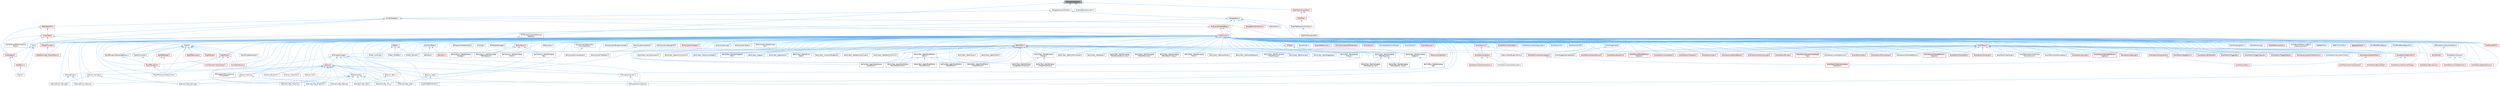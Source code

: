 digraph "MTAccessDetector.h"
{
 // INTERACTIVE_SVG=YES
 // LATEX_PDF_SIZE
  bgcolor="transparent";
  edge [fontname=Helvetica,fontsize=10,labelfontname=Helvetica,labelfontsize=10];
  node [fontname=Helvetica,fontsize=10,shape=box,height=0.2,width=0.4];
  Node1 [id="Node000001",label="MTAccessDetector.h",height=0.2,width=0.4,color="gray40", fillcolor="grey60", style="filled", fontcolor="black",tooltip=" "];
  Node1 -> Node2 [id="edge1_Node000001_Node000002",dir="back",color="steelblue1",style="solid",tooltip=" "];
  Node2 [id="Node000002",label="DelegateAccessHandler.h",height=0.2,width=0.4,color="grey40", fillcolor="white", style="filled",URL="$d7/d27/DelegateAccessHandler_8h.html",tooltip=" "];
  Node2 -> Node3 [id="edge2_Node000002_Node000003",dir="back",color="steelblue1",style="solid",tooltip=" "];
  Node3 [id="Node000003",label="DelegateBase.h",height=0.2,width=0.4,color="grey40", fillcolor="white", style="filled",URL="$da/d67/DelegateBase_8h.html",tooltip=" "];
  Node3 -> Node4 [id="edge3_Node000003_Node000004",dir="back",color="steelblue1",style="solid",tooltip=" "];
  Node4 [id="Node000004",label="Core.h",height=0.2,width=0.4,color="grey40", fillcolor="white", style="filled",URL="$d6/dd7/Core_8h.html",tooltip=" "];
  Node4 -> Node5 [id="edge4_Node000004_Node000005",dir="back",color="steelblue1",style="solid",tooltip=" "];
  Node5 [id="Node000005",label="CoreUObject.h",height=0.2,width=0.4,color="red", fillcolor="#FFF0F0", style="filled",URL="$d0/ded/CoreUObject_8h.html",tooltip=" "];
  Node5 -> Node6 [id="edge5_Node000005_Node000006",dir="back",color="steelblue1",style="solid",tooltip=" "];
  Node6 [id="Node000006",label="Engine.h",height=0.2,width=0.4,color="grey40", fillcolor="white", style="filled",URL="$d1/d34/Public_2Engine_8h.html",tooltip=" "];
  Node5 -> Node8 [id="edge6_Node000005_Node000008",dir="back",color="steelblue1",style="solid",tooltip=" "];
  Node8 [id="Node000008",label="SlateBasics.h",height=0.2,width=0.4,color="red", fillcolor="#FFF0F0", style="filled",URL="$da/d2f/SlateBasics_8h.html",tooltip=" "];
  Node8 -> Node6 [id="edge7_Node000008_Node000006",dir="back",color="steelblue1",style="solid",tooltip=" "];
  Node4 -> Node6 [id="edge8_Node000004_Node000006",dir="back",color="steelblue1",style="solid",tooltip=" "];
  Node4 -> Node8 [id="edge9_Node000004_Node000008",dir="back",color="steelblue1",style="solid",tooltip=" "];
  Node3 -> Node13 [id="edge10_Node000003_Node000013",dir="back",color="steelblue1",style="solid",tooltip=" "];
  Node13 [id="Node000013",label="CoreMinimal.h",height=0.2,width=0.4,color="red", fillcolor="#FFF0F0", style="filled",URL="$d7/d67/CoreMinimal_8h.html",tooltip=" "];
  Node13 -> Node14 [id="edge11_Node000013_Node000014",dir="back",color="steelblue1",style="solid",tooltip=" "];
  Node14 [id="Node000014",label="AIAsyncTaskBlueprintProxy.h",height=0.2,width=0.4,color="grey40", fillcolor="white", style="filled",URL="$db/d07/AIAsyncTaskBlueprintProxy_8h.html",tooltip=" "];
  Node13 -> Node15 [id="edge12_Node000013_Node000015",dir="back",color="steelblue1",style="solid",tooltip=" "];
  Node15 [id="Node000015",label="AIBlueprintHelperLibrary.h",height=0.2,width=0.4,color="grey40", fillcolor="white", style="filled",URL="$dc/d00/AIBlueprintHelperLibrary_8h.html",tooltip=" "];
  Node13 -> Node16 [id="edge13_Node000013_Node000016",dir="back",color="steelblue1",style="solid",tooltip=" "];
  Node16 [id="Node000016",label="AIConfig.h",height=0.2,width=0.4,color="grey40", fillcolor="white", style="filled",URL="$da/da3/AIConfig_8h.html",tooltip=" "];
  Node13 -> Node17 [id="edge14_Node000013_Node000017",dir="back",color="steelblue1",style="solid",tooltip=" "];
  Node17 [id="Node000017",label="AIController.h",height=0.2,width=0.4,color="red", fillcolor="#FFF0F0", style="filled",URL="$d7/dd8/AIController_8h.html",tooltip=" "];
  Node13 -> Node20 [id="edge15_Node000013_Node000020",dir="back",color="steelblue1",style="solid",tooltip=" "];
  Node20 [id="Node000020",label="AIDataProvider.h",height=0.2,width=0.4,color="red", fillcolor="#FFF0F0", style="filled",URL="$dd/d5b/AIDataProvider_8h.html",tooltip=" "];
  Node20 -> Node21 [id="edge16_Node000020_Node000021",dir="back",color="steelblue1",style="solid",tooltip=" "];
  Node21 [id="Node000021",label="AIDataProvider_QueryParams.h",height=0.2,width=0.4,color="red", fillcolor="#FFF0F0", style="filled",URL="$d3/dd9/AIDataProvider__QueryParams_8h.html",tooltip=" "];
  Node13 -> Node21 [id="edge17_Node000013_Node000021",dir="back",color="steelblue1",style="solid",tooltip=" "];
  Node13 -> Node31 [id="edge18_Node000013_Node000031",dir="back",color="steelblue1",style="solid",tooltip=" "];
  Node31 [id="Node000031",label="AIHotSpotManager.h",height=0.2,width=0.4,color="grey40", fillcolor="white", style="filled",URL="$da/d1d/AIHotSpotManager_8h.html",tooltip=" "];
  Node13 -> Node32 [id="edge19_Node000013_Node000032",dir="back",color="steelblue1",style="solid",tooltip=" "];
  Node32 [id="Node000032",label="AIModule.h",height=0.2,width=0.4,color="grey40", fillcolor="white", style="filled",URL="$d9/df1/AIModule_8h.html",tooltip=" "];
  Node13 -> Node33 [id="edge20_Node000013_Node000033",dir="back",color="steelblue1",style="solid",tooltip=" "];
  Node33 [id="Node000033",label="AIPerceptionComponent.h",height=0.2,width=0.4,color="grey40", fillcolor="white", style="filled",URL="$d6/d0a/AIPerceptionComponent_8h.html",tooltip=" "];
  Node13 -> Node34 [id="edge21_Node000013_Node000034",dir="back",color="steelblue1",style="solid",tooltip=" "];
  Node34 [id="Node000034",label="AIPerceptionListenerInterface.h",height=0.2,width=0.4,color="grey40", fillcolor="white", style="filled",URL="$d4/dd7/AIPerceptionListenerInterface_8h.html",tooltip=" "];
  Node34 -> Node17 [id="edge22_Node000034_Node000017",dir="back",color="steelblue1",style="solid",tooltip=" "];
  Node13 -> Node35 [id="edge23_Node000013_Node000035",dir="back",color="steelblue1",style="solid",tooltip=" "];
  Node35 [id="Node000035",label="AIPerceptionStimuliSource\lComponent.h",height=0.2,width=0.4,color="grey40", fillcolor="white", style="filled",URL="$df/da3/AIPerceptionStimuliSourceComponent_8h.html",tooltip=" "];
  Node13 -> Node36 [id="edge24_Node000013_Node000036",dir="back",color="steelblue1",style="solid",tooltip=" "];
  Node36 [id="Node000036",label="AIPerceptionSystem.h",height=0.2,width=0.4,color="grey40", fillcolor="white", style="filled",URL="$d0/d08/AIPerceptionSystem_8h.html",tooltip=" "];
  Node36 -> Node33 [id="edge25_Node000036_Node000033",dir="back",color="steelblue1",style="solid",tooltip=" "];
  Node13 -> Node37 [id="edge26_Node000013_Node000037",dir="back",color="steelblue1",style="solid",tooltip=" "];
  Node37 [id="Node000037",label="AIPerceptionTypes.h",height=0.2,width=0.4,color="grey40", fillcolor="white", style="filled",URL="$de/d00/AIPerceptionTypes_8h.html",tooltip=" "];
  Node37 -> Node33 [id="edge27_Node000037_Node000033",dir="back",color="steelblue1",style="solid",tooltip=" "];
  Node37 -> Node36 [id="edge28_Node000037_Node000036",dir="back",color="steelblue1",style="solid",tooltip=" "];
  Node37 -> Node38 [id="edge29_Node000037_Node000038",dir="back",color="steelblue1",style="solid",tooltip=" "];
  Node38 [id="Node000038",label="AISense.h",height=0.2,width=0.4,color="red", fillcolor="#FFF0F0", style="filled",URL="$d3/dbd/AISense_8h.html",tooltip=" "];
  Node38 -> Node33 [id="edge30_Node000038_Node000033",dir="back",color="steelblue1",style="solid",tooltip=" "];
  Node38 -> Node35 [id="edge31_Node000038_Node000035",dir="back",color="steelblue1",style="solid",tooltip=" "];
  Node38 -> Node36 [id="edge32_Node000038_Node000036",dir="back",color="steelblue1",style="solid",tooltip=" "];
  Node38 -> Node39 [id="edge33_Node000038_Node000039",dir="back",color="steelblue1",style="solid",tooltip=" "];
  Node39 [id="Node000039",label="AISenseConfig.h",height=0.2,width=0.4,color="grey40", fillcolor="white", style="filled",URL="$d4/d73/AISenseConfig_8h.html",tooltip=" "];
  Node39 -> Node40 [id="edge34_Node000039_Node000040",dir="back",color="steelblue1",style="solid",tooltip=" "];
  Node40 [id="Node000040",label="AISenseConfig_Blueprint.h",height=0.2,width=0.4,color="grey40", fillcolor="white", style="filled",URL="$d7/ddf/AISenseConfig__Blueprint_8h.html",tooltip=" "];
  Node39 -> Node41 [id="edge35_Node000039_Node000041",dir="back",color="steelblue1",style="solid",tooltip=" "];
  Node41 [id="Node000041",label="AISenseConfig_Damage.h",height=0.2,width=0.4,color="grey40", fillcolor="white", style="filled",URL="$d4/d13/AISenseConfig__Damage_8h.html",tooltip=" "];
  Node39 -> Node42 [id="edge36_Node000039_Node000042",dir="back",color="steelblue1",style="solid",tooltip=" "];
  Node42 [id="Node000042",label="AISenseConfig_Hearing.h",height=0.2,width=0.4,color="grey40", fillcolor="white", style="filled",URL="$df/d81/AISenseConfig__Hearing_8h.html",tooltip=" "];
  Node39 -> Node43 [id="edge37_Node000039_Node000043",dir="back",color="steelblue1",style="solid",tooltip=" "];
  Node43 [id="Node000043",label="AISenseConfig_Prediction.h",height=0.2,width=0.4,color="grey40", fillcolor="white", style="filled",URL="$d2/d6e/AISenseConfig__Prediction_8h.html",tooltip=" "];
  Node39 -> Node44 [id="edge38_Node000039_Node000044",dir="back",color="steelblue1",style="solid",tooltip=" "];
  Node44 [id="Node000044",label="AISenseConfig_Sight.h",height=0.2,width=0.4,color="grey40", fillcolor="white", style="filled",URL="$d7/d17/AISenseConfig__Sight_8h.html",tooltip=" "];
  Node39 -> Node45 [id="edge39_Node000039_Node000045",dir="back",color="steelblue1",style="solid",tooltip=" "];
  Node45 [id="Node000045",label="AISenseConfig_Team.h",height=0.2,width=0.4,color="grey40", fillcolor="white", style="filled",URL="$dc/daf/AISenseConfig__Team_8h.html",tooltip=" "];
  Node39 -> Node46 [id="edge40_Node000039_Node000046",dir="back",color="steelblue1",style="solid",tooltip=" "];
  Node46 [id="Node000046",label="AISenseConfig_Touch.h",height=0.2,width=0.4,color="grey40", fillcolor="white", style="filled",URL="$df/d3a/AISenseConfig__Touch_8h.html",tooltip=" "];
  Node38 -> Node40 [id="edge41_Node000038_Node000040",dir="back",color="steelblue1",style="solid",tooltip=" "];
  Node38 -> Node41 [id="edge42_Node000038_Node000041",dir="back",color="steelblue1",style="solid",tooltip=" "];
  Node38 -> Node42 [id="edge43_Node000038_Node000042",dir="back",color="steelblue1",style="solid",tooltip=" "];
  Node38 -> Node43 [id="edge44_Node000038_Node000043",dir="back",color="steelblue1",style="solid",tooltip=" "];
  Node38 -> Node44 [id="edge45_Node000038_Node000044",dir="back",color="steelblue1",style="solid",tooltip=" "];
  Node38 -> Node45 [id="edge46_Node000038_Node000045",dir="back",color="steelblue1",style="solid",tooltip=" "];
  Node38 -> Node46 [id="edge47_Node000038_Node000046",dir="back",color="steelblue1",style="solid",tooltip=" "];
  Node38 -> Node47 [id="edge48_Node000038_Node000047",dir="back",color="steelblue1",style="solid",tooltip=" "];
  Node47 [id="Node000047",label="AISense_Blueprint.h",height=0.2,width=0.4,color="grey40", fillcolor="white", style="filled",URL="$d6/d30/AISense__Blueprint_8h.html",tooltip=" "];
  Node38 -> Node48 [id="edge49_Node000038_Node000048",dir="back",color="steelblue1",style="solid",tooltip=" "];
  Node48 [id="Node000048",label="AISense_Damage.h",height=0.2,width=0.4,color="grey40", fillcolor="white", style="filled",URL="$dd/d37/AISense__Damage_8h.html",tooltip=" "];
  Node48 -> Node41 [id="edge50_Node000048_Node000041",dir="back",color="steelblue1",style="solid",tooltip=" "];
  Node48 -> Node49 [id="edge51_Node000048_Node000049",dir="back",color="steelblue1",style="solid",tooltip=" "];
  Node49 [id="Node000049",label="AISenseEvent_Damage.h",height=0.2,width=0.4,color="grey40", fillcolor="white", style="filled",URL="$db/d23/AISenseEvent__Damage_8h.html",tooltip=" "];
  Node38 -> Node50 [id="edge52_Node000038_Node000050",dir="back",color="steelblue1",style="solid",tooltip=" "];
  Node50 [id="Node000050",label="AISense_Hearing.h",height=0.2,width=0.4,color="grey40", fillcolor="white", style="filled",URL="$dc/d03/AISense__Hearing_8h.html",tooltip=" "];
  Node50 -> Node42 [id="edge53_Node000050_Node000042",dir="back",color="steelblue1",style="solid",tooltip=" "];
  Node50 -> Node51 [id="edge54_Node000050_Node000051",dir="back",color="steelblue1",style="solid",tooltip=" "];
  Node51 [id="Node000051",label="AISenseEvent_Hearing.h",height=0.2,width=0.4,color="grey40", fillcolor="white", style="filled",URL="$df/d3a/AISenseEvent__Hearing_8h.html",tooltip=" "];
  Node38 -> Node52 [id="edge55_Node000038_Node000052",dir="back",color="steelblue1",style="solid",tooltip=" "];
  Node52 [id="Node000052",label="AISense_Prediction.h",height=0.2,width=0.4,color="grey40", fillcolor="white", style="filled",URL="$d4/de0/AISense__Prediction_8h.html",tooltip=" "];
  Node38 -> Node53 [id="edge56_Node000038_Node000053",dir="back",color="steelblue1",style="solid",tooltip=" "];
  Node53 [id="Node000053",label="AISense_Sight.h",height=0.2,width=0.4,color="grey40", fillcolor="white", style="filled",URL="$d7/d6f/AISense__Sight_8h.html",tooltip=" "];
  Node53 -> Node44 [id="edge57_Node000053_Node000044",dir="back",color="steelblue1",style="solid",tooltip=" "];
  Node53 -> Node54 [id="edge58_Node000053_Node000054",dir="back",color="steelblue1",style="solid",tooltip=" "];
  Node54 [id="Node000054",label="AISightTargetInterface.h",height=0.2,width=0.4,color="grey40", fillcolor="white", style="filled",URL="$d0/dd7/AISightTargetInterface_8h.html",tooltip=" "];
  Node38 -> Node55 [id="edge59_Node000038_Node000055",dir="back",color="steelblue1",style="solid",tooltip=" "];
  Node55 [id="Node000055",label="AISense_Team.h",height=0.2,width=0.4,color="grey40", fillcolor="white", style="filled",URL="$d7/d7a/AISense__Team_8h.html",tooltip=" "];
  Node55 -> Node45 [id="edge60_Node000055_Node000045",dir="back",color="steelblue1",style="solid",tooltip=" "];
  Node38 -> Node56 [id="edge61_Node000038_Node000056",dir="back",color="steelblue1",style="solid",tooltip=" "];
  Node56 [id="Node000056",label="AISense_Touch.h",height=0.2,width=0.4,color="grey40", fillcolor="white", style="filled",URL="$d6/db4/AISense__Touch_8h.html",tooltip=" "];
  Node37 -> Node39 [id="edge62_Node000037_Node000039",dir="back",color="steelblue1",style="solid",tooltip=" "];
  Node37 -> Node42 [id="edge63_Node000037_Node000042",dir="back",color="steelblue1",style="solid",tooltip=" "];
  Node37 -> Node44 [id="edge64_Node000037_Node000044",dir="back",color="steelblue1",style="solid",tooltip=" "];
  Node37 -> Node57 [id="edge65_Node000037_Node000057",dir="back",color="steelblue1",style="solid",tooltip=" "];
  Node57 [id="Node000057",label="AISenseEvent.h",height=0.2,width=0.4,color="grey40", fillcolor="white", style="filled",URL="$de/d44/AISenseEvent_8h.html",tooltip=" "];
  Node57 -> Node49 [id="edge66_Node000057_Node000049",dir="back",color="steelblue1",style="solid",tooltip=" "];
  Node57 -> Node51 [id="edge67_Node000057_Node000051",dir="back",color="steelblue1",style="solid",tooltip=" "];
  Node13 -> Node58 [id="edge68_Node000013_Node000058",dir="back",color="steelblue1",style="solid",tooltip=" "];
  Node58 [id="Node000058",label="AIResourceInterface.h",height=0.2,width=0.4,color="red", fillcolor="#FFF0F0", style="filled",URL="$dd/d0d/AIResourceInterface_8h.html",tooltip=" "];
  Node13 -> Node115 [id="edge69_Node000013_Node000115",dir="back",color="steelblue1",style="solid",tooltip=" "];
  Node115 [id="Node000115",label="AIResources.h",height=0.2,width=0.4,color="grey40", fillcolor="white", style="filled",URL="$d9/db0/AIResources_8h.html",tooltip=" "];
  Node13 -> Node38 [id="edge70_Node000013_Node000038",dir="back",color="steelblue1",style="solid",tooltip=" "];
  Node13 -> Node39 [id="edge71_Node000013_Node000039",dir="back",color="steelblue1",style="solid",tooltip=" "];
  Node13 -> Node40 [id="edge72_Node000013_Node000040",dir="back",color="steelblue1",style="solid",tooltip=" "];
  Node13 -> Node41 [id="edge73_Node000013_Node000041",dir="back",color="steelblue1",style="solid",tooltip=" "];
  Node13 -> Node42 [id="edge74_Node000013_Node000042",dir="back",color="steelblue1",style="solid",tooltip=" "];
  Node13 -> Node43 [id="edge75_Node000013_Node000043",dir="back",color="steelblue1",style="solid",tooltip=" "];
  Node13 -> Node44 [id="edge76_Node000013_Node000044",dir="back",color="steelblue1",style="solid",tooltip=" "];
  Node13 -> Node45 [id="edge77_Node000013_Node000045",dir="back",color="steelblue1",style="solid",tooltip=" "];
  Node13 -> Node46 [id="edge78_Node000013_Node000046",dir="back",color="steelblue1",style="solid",tooltip=" "];
  Node13 -> Node57 [id="edge79_Node000013_Node000057",dir="back",color="steelblue1",style="solid",tooltip=" "];
  Node13 -> Node49 [id="edge80_Node000013_Node000049",dir="back",color="steelblue1",style="solid",tooltip=" "];
  Node13 -> Node51 [id="edge81_Node000013_Node000051",dir="back",color="steelblue1",style="solid",tooltip=" "];
  Node13 -> Node47 [id="edge82_Node000013_Node000047",dir="back",color="steelblue1",style="solid",tooltip=" "];
  Node13 -> Node48 [id="edge83_Node000013_Node000048",dir="back",color="steelblue1",style="solid",tooltip=" "];
  Node13 -> Node50 [id="edge84_Node000013_Node000050",dir="back",color="steelblue1",style="solid",tooltip=" "];
  Node13 -> Node52 [id="edge85_Node000013_Node000052",dir="back",color="steelblue1",style="solid",tooltip=" "];
  Node13 -> Node53 [id="edge86_Node000013_Node000053",dir="back",color="steelblue1",style="solid",tooltip=" "];
  Node13 -> Node55 [id="edge87_Node000013_Node000055",dir="back",color="steelblue1",style="solid",tooltip=" "];
  Node13 -> Node56 [id="edge88_Node000013_Node000056",dir="back",color="steelblue1",style="solid",tooltip=" "];
  Node13 -> Node54 [id="edge89_Node000013_Node000054",dir="back",color="steelblue1",style="solid",tooltip=" "];
  Node13 -> Node116 [id="edge90_Node000013_Node000116",dir="back",color="steelblue1",style="solid",tooltip=" "];
  Node116 [id="Node000116",label="AISystem.h",height=0.2,width=0.4,color="red", fillcolor="#FFF0F0", style="filled",URL="$d0/d71/AISystem_8h.html",tooltip=" "];
  Node13 -> Node121 [id="edge91_Node000013_Node000121",dir="back",color="steelblue1",style="solid",tooltip=" "];
  Node121 [id="Node000121",label="AISystemBase.h",height=0.2,width=0.4,color="grey40", fillcolor="white", style="filled",URL="$d5/d44/AISystemBase_8h.html",tooltip=" "];
  Node121 -> Node32 [id="edge92_Node000121_Node000032",dir="back",color="steelblue1",style="solid",tooltip=" "];
  Node121 -> Node116 [id="edge93_Node000121_Node000116",dir="back",color="steelblue1",style="solid",tooltip=" "];
  Node13 -> Node122 [id="edge94_Node000013_Node000122",dir="back",color="steelblue1",style="solid",tooltip=" "];
  Node122 [id="Node000122",label="AITask.h",height=0.2,width=0.4,color="red", fillcolor="#FFF0F0", style="filled",URL="$d6/de2/AITask_8h.html",tooltip=" "];
  Node122 -> Node123 [id="edge95_Node000122_Node000123",dir="back",color="steelblue1",style="solid",tooltip=" "];
  Node123 [id="Node000123",label="AITask_LockLogic.h",height=0.2,width=0.4,color="grey40", fillcolor="white", style="filled",URL="$d8/d28/AITask__LockLogic_8h.html",tooltip=" "];
  Node122 -> Node112 [id="edge96_Node000122_Node000112",dir="back",color="steelblue1",style="solid",tooltip=" "];
  Node112 [id="Node000112",label="AITask_MoveTo.h",height=0.2,width=0.4,color="grey40", fillcolor="white", style="filled",URL="$d4/dc4/AITask__MoveTo_8h.html",tooltip=" "];
  Node122 -> Node124 [id="edge97_Node000122_Node000124",dir="back",color="steelblue1",style="solid",tooltip=" "];
  Node124 [id="Node000124",label="AITask_RunEQS.h",height=0.2,width=0.4,color="grey40", fillcolor="white", style="filled",URL="$d9/d9f/AITask__RunEQS_8h.html",tooltip=" "];
  Node13 -> Node123 [id="edge98_Node000013_Node000123",dir="back",color="steelblue1",style="solid",tooltip=" "];
  Node13 -> Node112 [id="edge99_Node000013_Node000112",dir="back",color="steelblue1",style="solid",tooltip=" "];
  Node13 -> Node124 [id="edge100_Node000013_Node000124",dir="back",color="steelblue1",style="solid",tooltip=" "];
  Node13 -> Node125 [id="edge101_Node000013_Node000125",dir="back",color="steelblue1",style="solid",tooltip=" "];
  Node125 [id="Node000125",label="AITypes.h",height=0.2,width=0.4,color="red", fillcolor="#FFF0F0", style="filled",URL="$dd/d64/AITypes_8h.html",tooltip=" "];
  Node125 -> Node14 [id="edge102_Node000125_Node000014",dir="back",color="steelblue1",style="solid",tooltip=" "];
  Node125 -> Node17 [id="edge103_Node000125_Node000017",dir="back",color="steelblue1",style="solid",tooltip=" "];
  Node125 -> Node37 [id="edge104_Node000125_Node000037",dir="back",color="steelblue1",style="solid",tooltip=" "];
  Node125 -> Node58 [id="edge105_Node000125_Node000058",dir="back",color="steelblue1",style="solid",tooltip=" "];
  Node125 -> Node112 [id="edge106_Node000125_Node000112",dir="back",color="steelblue1",style="solid",tooltip=" "];
  Node13 -> Node130 [id="edge107_Node000013_Node000130",dir="back",color="steelblue1",style="solid",tooltip=" "];
  Node130 [id="Node000130",label="AbilityAsync.h",height=0.2,width=0.4,color="red", fillcolor="#FFF0F0", style="filled",URL="$d8/dce/AbilityAsync_8h.html",tooltip=" "];
  Node130 -> Node131 [id="edge108_Node000130_Node000131",dir="back",color="steelblue1",style="solid",tooltip=" "];
  Node131 [id="Node000131",label="AbilityAsync_WaitAttribute\lChanged.h",height=0.2,width=0.4,color="grey40", fillcolor="white", style="filled",URL="$d8/d81/AbilityAsync__WaitAttributeChanged_8h.html",tooltip=" "];
  Node130 -> Node132 [id="edge109_Node000130_Node000132",dir="back",color="steelblue1",style="solid",tooltip=" "];
  Node132 [id="Node000132",label="AbilityAsync_WaitGameplay\lEffectApplied.h",height=0.2,width=0.4,color="grey40", fillcolor="white", style="filled",URL="$dd/d1a/AbilityAsync__WaitGameplayEffectApplied_8h.html",tooltip=" "];
  Node130 -> Node133 [id="edge110_Node000130_Node000133",dir="back",color="steelblue1",style="solid",tooltip=" "];
  Node133 [id="Node000133",label="AbilityAsync_WaitGameplay\lEvent.h",height=0.2,width=0.4,color="grey40", fillcolor="white", style="filled",URL="$d4/d2d/AbilityAsync__WaitGameplayEvent_8h.html",tooltip=" "];
  Node130 -> Node134 [id="edge111_Node000130_Node000134",dir="back",color="steelblue1",style="solid",tooltip=" "];
  Node134 [id="Node000134",label="AbilityAsync_WaitGameplay\lTag.h",height=0.2,width=0.4,color="grey40", fillcolor="white", style="filled",URL="$d8/dc5/AbilityAsync__WaitGameplayTag_8h.html",tooltip=" "];
  Node13 -> Node131 [id="edge112_Node000013_Node000131",dir="back",color="steelblue1",style="solid",tooltip=" "];
  Node13 -> Node132 [id="edge113_Node000013_Node000132",dir="back",color="steelblue1",style="solid",tooltip=" "];
  Node13 -> Node133 [id="edge114_Node000013_Node000133",dir="back",color="steelblue1",style="solid",tooltip=" "];
  Node13 -> Node134 [id="edge115_Node000013_Node000134",dir="back",color="steelblue1",style="solid",tooltip=" "];
  Node13 -> Node137 [id="edge116_Node000013_Node000137",dir="back",color="steelblue1",style="solid",tooltip=" "];
  Node137 [id="Node000137",label="AbilitySystemBlueprintLibrary.h",height=0.2,width=0.4,color="grey40", fillcolor="white", style="filled",URL="$d5/dd6/AbilitySystemBlueprintLibrary_8h.html",tooltip=" "];
  Node13 -> Node138 [id="edge117_Node000013_Node000138",dir="back",color="steelblue1",style="solid",tooltip=" "];
  Node138 [id="Node000138",label="AbilitySystemComponent.h",height=0.2,width=0.4,color="grey40", fillcolor="white", style="filled",URL="$d0/da3/AbilitySystemComponent_8h.html",tooltip=" "];
  Node13 -> Node139 [id="edge118_Node000013_Node000139",dir="back",color="steelblue1",style="solid",tooltip=" "];
  Node139 [id="Node000139",label="AbilitySystemDebugHUD.h",height=0.2,width=0.4,color="grey40", fillcolor="white", style="filled",URL="$dc/d84/AbilitySystemDebugHUD_8h.html",tooltip=" "];
  Node13 -> Node140 [id="edge119_Node000013_Node000140",dir="back",color="steelblue1",style="solid",tooltip=" "];
  Node140 [id="Node000140",label="AbilitySystemGlobals.h",height=0.2,width=0.4,color="red", fillcolor="#FFF0F0", style="filled",URL="$dc/d82/AbilitySystemGlobals_8h.html",tooltip=" "];
  Node13 -> Node142 [id="edge120_Node000013_Node000142",dir="back",color="steelblue1",style="solid",tooltip=" "];
  Node142 [id="Node000142",label="AbilitySystemInterface.h",height=0.2,width=0.4,color="grey40", fillcolor="white", style="filled",URL="$d8/d76/AbilitySystemInterface_8h.html",tooltip=" "];
  Node142 -> Node143 [id="edge121_Node000142_Node000143",dir="back",color="steelblue1",style="solid",tooltip=" "];
  Node143 [id="Node000143",label="AbilitySystemTestPawn.h",height=0.2,width=0.4,color="grey40", fillcolor="white", style="filled",URL="$d9/d5f/AbilitySystemTestPawn_8h.html",tooltip=" "];
  Node13 -> Node144 [id="edge122_Node000013_Node000144",dir="back",color="steelblue1",style="solid",tooltip=" "];
  Node144 [id="Node000144",label="AbilitySystemLog.h",height=0.2,width=0.4,color="grey40", fillcolor="white", style="filled",URL="$d9/d0f/AbilitySystemLog_8h.html",tooltip=" "];
  Node13 -> Node145 [id="edge123_Node000013_Node000145",dir="back",color="steelblue1",style="solid",tooltip=" "];
  Node145 [id="Node000145",label="AbilitySystemReplication\lProxyInterface.h",height=0.2,width=0.4,color="grey40", fillcolor="white", style="filled",URL="$d9/d17/AbilitySystemReplicationProxyInterface_8h.html",tooltip=" "];
  Node145 -> Node138 [id="edge124_Node000145_Node000138",dir="back",color="steelblue1",style="solid",tooltip=" "];
  Node13 -> Node146 [id="edge125_Node000013_Node000146",dir="back",color="steelblue1",style="solid",tooltip=" "];
  Node146 [id="Node000146",label="AbilitySystemStats.h",height=0.2,width=0.4,color="grey40", fillcolor="white", style="filled",URL="$d2/d42/AbilitySystemStats_8h.html",tooltip=" "];
  Node13 -> Node147 [id="edge126_Node000013_Node000147",dir="back",color="steelblue1",style="solid",tooltip=" "];
  Node147 [id="Node000147",label="AbilitySystemTestAttribute\lSet.h",height=0.2,width=0.4,color="grey40", fillcolor="white", style="filled",URL="$df/d1f/AbilitySystemTestAttributeSet_8h.html",tooltip=" "];
  Node13 -> Node143 [id="edge127_Node000013_Node000143",dir="back",color="steelblue1",style="solid",tooltip=" "];
  Node13 -> Node148 [id="edge128_Node000013_Node000148",dir="back",color="steelblue1",style="solid",tooltip=" "];
  Node148 [id="Node000148",label="AbilityTask.h",height=0.2,width=0.4,color="red", fillcolor="#FFF0F0", style="filled",URL="$d2/d8e/AbilityTask_8h.html",tooltip=" "];
  Node148 -> Node149 [id="edge129_Node000148_Node000149",dir="back",color="steelblue1",style="solid",tooltip=" "];
  Node149 [id="Node000149",label="AbilityTask_ApplyRootMotion\lConstantForce.h",height=0.2,width=0.4,color="grey40", fillcolor="white", style="filled",URL="$d0/de8/AbilityTask__ApplyRootMotionConstantForce_8h.html",tooltip=" "];
  Node148 -> Node150 [id="edge130_Node000148_Node000150",dir="back",color="steelblue1",style="solid",tooltip=" "];
  Node150 [id="Node000150",label="AbilityTask_ApplyRootMotion\lJumpForce.h",height=0.2,width=0.4,color="grey40", fillcolor="white", style="filled",URL="$d7/db6/AbilityTask__ApplyRootMotionJumpForce_8h.html",tooltip=" "];
  Node148 -> Node151 [id="edge131_Node000148_Node000151",dir="back",color="steelblue1",style="solid",tooltip=" "];
  Node151 [id="Node000151",label="AbilityTask_ApplyRootMotion\lMoveToActorForce.h",height=0.2,width=0.4,color="grey40", fillcolor="white", style="filled",URL="$d5/de3/AbilityTask__ApplyRootMotionMoveToActorForce_8h.html",tooltip=" "];
  Node148 -> Node152 [id="edge132_Node000148_Node000152",dir="back",color="steelblue1",style="solid",tooltip=" "];
  Node152 [id="Node000152",label="AbilityTask_ApplyRootMotion\lMoveToForce.h",height=0.2,width=0.4,color="grey40", fillcolor="white", style="filled",URL="$d3/dc3/AbilityTask__ApplyRootMotionMoveToForce_8h.html",tooltip=" "];
  Node148 -> Node153 [id="edge133_Node000148_Node000153",dir="back",color="steelblue1",style="solid",tooltip=" "];
  Node153 [id="Node000153",label="AbilityTask_ApplyRootMotion\lRadialForce.h",height=0.2,width=0.4,color="grey40", fillcolor="white", style="filled",URL="$da/d06/AbilityTask__ApplyRootMotionRadialForce_8h.html",tooltip=" "];
  Node148 -> Node154 [id="edge134_Node000148_Node000154",dir="back",color="steelblue1",style="solid",tooltip=" "];
  Node154 [id="Node000154",label="AbilityTask_ApplyRootMotion\l_Base.h",height=0.2,width=0.4,color="grey40", fillcolor="white", style="filled",URL="$d8/d7d/AbilityTask__ApplyRootMotion__Base_8h.html",tooltip=" "];
  Node154 -> Node149 [id="edge135_Node000154_Node000149",dir="back",color="steelblue1",style="solid",tooltip=" "];
  Node154 -> Node150 [id="edge136_Node000154_Node000150",dir="back",color="steelblue1",style="solid",tooltip=" "];
  Node154 -> Node151 [id="edge137_Node000154_Node000151",dir="back",color="steelblue1",style="solid",tooltip=" "];
  Node154 -> Node152 [id="edge138_Node000154_Node000152",dir="back",color="steelblue1",style="solid",tooltip=" "];
  Node154 -> Node153 [id="edge139_Node000154_Node000153",dir="back",color="steelblue1",style="solid",tooltip=" "];
  Node148 -> Node155 [id="edge140_Node000148_Node000155",dir="back",color="steelblue1",style="solid",tooltip=" "];
  Node155 [id="Node000155",label="AbilityTask_MoveToLocation.h",height=0.2,width=0.4,color="grey40", fillcolor="white", style="filled",URL="$da/d8d/AbilityTask__MoveToLocation_8h.html",tooltip=" "];
  Node148 -> Node156 [id="edge141_Node000148_Node000156",dir="back",color="steelblue1",style="solid",tooltip=" "];
  Node156 [id="Node000156",label="AbilityTask_NetworkSyncPoint.h",height=0.2,width=0.4,color="grey40", fillcolor="white", style="filled",URL="$dc/d62/AbilityTask__NetworkSyncPoint_8h.html",tooltip=" "];
  Node148 -> Node157 [id="edge142_Node000148_Node000157",dir="back",color="steelblue1",style="solid",tooltip=" "];
  Node157 [id="Node000157",label="AbilityTask_PlayAnimAndWait.h",height=0.2,width=0.4,color="grey40", fillcolor="white", style="filled",URL="$d4/d50/AbilityTask__PlayAnimAndWait_8h.html",tooltip=" "];
  Node148 -> Node158 [id="edge143_Node000148_Node000158",dir="back",color="steelblue1",style="solid",tooltip=" "];
  Node158 [id="Node000158",label="AbilityTask_PlayMontageAnd\lWait.h",height=0.2,width=0.4,color="grey40", fillcolor="white", style="filled",URL="$de/d05/AbilityTask__PlayMontageAndWait_8h.html",tooltip=" "];
  Node148 -> Node159 [id="edge144_Node000148_Node000159",dir="back",color="steelblue1",style="solid",tooltip=" "];
  Node159 [id="Node000159",label="AbilityTask_Repeat.h",height=0.2,width=0.4,color="grey40", fillcolor="white", style="filled",URL="$da/d7d/AbilityTask__Repeat_8h.html",tooltip=" "];
  Node148 -> Node160 [id="edge145_Node000148_Node000160",dir="back",color="steelblue1",style="solid",tooltip=" "];
  Node160 [id="Node000160",label="AbilityTask_SpawnActor.h",height=0.2,width=0.4,color="grey40", fillcolor="white", style="filled",URL="$dc/d97/AbilityTask__SpawnActor_8h.html",tooltip=" "];
  Node148 -> Node161 [id="edge146_Node000148_Node000161",dir="back",color="steelblue1",style="solid",tooltip=" "];
  Node161 [id="Node000161",label="AbilityTask_StartAbility\lState.h",height=0.2,width=0.4,color="grey40", fillcolor="white", style="filled",URL="$db/d91/AbilityTask__StartAbilityState_8h.html",tooltip=" "];
  Node148 -> Node162 [id="edge147_Node000148_Node000162",dir="back",color="steelblue1",style="solid",tooltip=" "];
  Node162 [id="Node000162",label="AbilityTask_VisualizeTargeting.h",height=0.2,width=0.4,color="grey40", fillcolor="white", style="filled",URL="$df/dbd/AbilityTask__VisualizeTargeting_8h.html",tooltip=" "];
  Node148 -> Node163 [id="edge148_Node000148_Node000163",dir="back",color="steelblue1",style="solid",tooltip=" "];
  Node163 [id="Node000163",label="AbilityTask_WaitAbilityActivate.h",height=0.2,width=0.4,color="grey40", fillcolor="white", style="filled",URL="$db/da3/AbilityTask__WaitAbilityActivate_8h.html",tooltip=" "];
  Node148 -> Node164 [id="edge149_Node000148_Node000164",dir="back",color="steelblue1",style="solid",tooltip=" "];
  Node164 [id="Node000164",label="AbilityTask_WaitAbilityCommit.h",height=0.2,width=0.4,color="grey40", fillcolor="white", style="filled",URL="$de/de8/AbilityTask__WaitAbilityCommit_8h.html",tooltip=" "];
  Node148 -> Node165 [id="edge150_Node000148_Node000165",dir="back",color="steelblue1",style="solid",tooltip=" "];
  Node165 [id="Node000165",label="AbilityTask_WaitAttribute\lChange.h",height=0.2,width=0.4,color="grey40", fillcolor="white", style="filled",URL="$dd/d60/AbilityTask__WaitAttributeChange_8h.html",tooltip=" "];
  Node165 -> Node166 [id="edge151_Node000165_Node000166",dir="back",color="steelblue1",style="solid",tooltip=" "];
  Node166 [id="Node000166",label="AbilityTask_WaitAttribute\lChangeRatioThreshold.h",height=0.2,width=0.4,color="grey40", fillcolor="white", style="filled",URL="$de/d5e/AbilityTask__WaitAttributeChangeRatioThreshold_8h.html",tooltip=" "];
  Node165 -> Node167 [id="edge152_Node000165_Node000167",dir="back",color="steelblue1",style="solid",tooltip=" "];
  Node167 [id="Node000167",label="AbilityTask_WaitAttribute\lChangeThreshold.h",height=0.2,width=0.4,color="grey40", fillcolor="white", style="filled",URL="$db/d3e/AbilityTask__WaitAttributeChangeThreshold_8h.html",tooltip=" "];
  Node148 -> Node166 [id="edge153_Node000148_Node000166",dir="back",color="steelblue1",style="solid",tooltip=" "];
  Node148 -> Node167 [id="edge154_Node000148_Node000167",dir="back",color="steelblue1",style="solid",tooltip=" "];
  Node148 -> Node168 [id="edge155_Node000148_Node000168",dir="back",color="steelblue1",style="solid",tooltip=" "];
  Node168 [id="Node000168",label="AbilityTask_WaitCancel.h",height=0.2,width=0.4,color="grey40", fillcolor="white", style="filled",URL="$dc/d16/AbilityTask__WaitCancel_8h.html",tooltip=" "];
  Node148 -> Node169 [id="edge156_Node000148_Node000169",dir="back",color="steelblue1",style="solid",tooltip=" "];
  Node169 [id="Node000169",label="AbilityTask_WaitConfirm.h",height=0.2,width=0.4,color="grey40", fillcolor="white", style="filled",URL="$d3/d4f/AbilityTask__WaitConfirm_8h.html",tooltip=" "];
  Node148 -> Node170 [id="edge157_Node000148_Node000170",dir="back",color="steelblue1",style="solid",tooltip=" "];
  Node170 [id="Node000170",label="AbilityTask_WaitConfirmCancel.h",height=0.2,width=0.4,color="grey40", fillcolor="white", style="filled",URL="$de/d88/AbilityTask__WaitConfirmCancel_8h.html",tooltip=" "];
  Node148 -> Node171 [id="edge158_Node000148_Node000171",dir="back",color="steelblue1",style="solid",tooltip=" "];
  Node171 [id="Node000171",label="AbilityTask_WaitDelay.h",height=0.2,width=0.4,color="grey40", fillcolor="white", style="filled",URL="$dc/d63/AbilityTask__WaitDelay_8h.html",tooltip=" "];
  Node148 -> Node172 [id="edge159_Node000148_Node000172",dir="back",color="steelblue1",style="solid",tooltip=" "];
  Node172 [id="Node000172",label="AbilityTask_WaitGameplay\lEffectApplied.h",height=0.2,width=0.4,color="grey40", fillcolor="white", style="filled",URL="$d8/dfe/AbilityTask__WaitGameplayEffectApplied_8h.html",tooltip=" "];
  Node172 -> Node173 [id="edge160_Node000172_Node000173",dir="back",color="steelblue1",style="solid",tooltip=" "];
  Node173 [id="Node000173",label="AbilityTask_WaitGameplay\lEffectApplied_Self.h",height=0.2,width=0.4,color="grey40", fillcolor="white", style="filled",URL="$d0/d01/AbilityTask__WaitGameplayEffectApplied__Self_8h.html",tooltip=" "];
  Node172 -> Node174 [id="edge161_Node000172_Node000174",dir="back",color="steelblue1",style="solid",tooltip=" "];
  Node174 [id="Node000174",label="AbilityTask_WaitGameplay\lEffectApplied_Target.h",height=0.2,width=0.4,color="grey40", fillcolor="white", style="filled",URL="$db/dc4/AbilityTask__WaitGameplayEffectApplied__Target_8h.html",tooltip=" "];
  Node148 -> Node175 [id="edge162_Node000148_Node000175",dir="back",color="steelblue1",style="solid",tooltip=" "];
  Node175 [id="Node000175",label="AbilityTask_WaitGameplay\lEffectBlockedImmunity.h",height=0.2,width=0.4,color="grey40", fillcolor="white", style="filled",URL="$d4/d24/AbilityTask__WaitGameplayEffectBlockedImmunity_8h.html",tooltip=" "];
  Node148 -> Node176 [id="edge163_Node000148_Node000176",dir="back",color="steelblue1",style="solid",tooltip=" "];
  Node176 [id="Node000176",label="AbilityTask_WaitGameplay\lEffectRemoved.h",height=0.2,width=0.4,color="grey40", fillcolor="white", style="filled",URL="$d1/da9/AbilityTask__WaitGameplayEffectRemoved_8h.html",tooltip=" "];
  Node148 -> Node177 [id="edge164_Node000148_Node000177",dir="back",color="steelblue1",style="solid",tooltip=" "];
  Node177 [id="Node000177",label="AbilityTask_WaitGameplay\lEffectStackChange.h",height=0.2,width=0.4,color="grey40", fillcolor="white", style="filled",URL="$de/db3/AbilityTask__WaitGameplayEffectStackChange_8h.html",tooltip=" "];
  Node148 -> Node178 [id="edge165_Node000148_Node000178",dir="back",color="steelblue1",style="solid",tooltip=" "];
  Node178 [id="Node000178",label="AbilityTask_WaitGameplay\lEvent.h",height=0.2,width=0.4,color="grey40", fillcolor="white", style="filled",URL="$dc/db8/AbilityTask__WaitGameplayEvent_8h.html",tooltip=" "];
  Node148 -> Node179 [id="edge166_Node000148_Node000179",dir="back",color="steelblue1",style="solid",tooltip=" "];
  Node179 [id="Node000179",label="AbilityTask_WaitGameplay\lTagBase.h",height=0.2,width=0.4,color="grey40", fillcolor="white", style="filled",URL="$d8/dd0/AbilityTask__WaitGameplayTagBase_8h.html",tooltip=" "];
  Node179 -> Node180 [id="edge167_Node000179_Node000180",dir="back",color="steelblue1",style="solid",tooltip=" "];
  Node180 [id="Node000180",label="AbilityTask_WaitGameplay\lTag.h",height=0.2,width=0.4,color="grey40", fillcolor="white", style="filled",URL="$d3/d4f/AbilityTask__WaitGameplayTag_8h.html",tooltip=" "];
  Node148 -> Node183 [id="edge168_Node000148_Node000183",dir="back",color="steelblue1",style="solid",tooltip=" "];
  Node183 [id="Node000183",label="AbilityTask_WaitInputPress.h",height=0.2,width=0.4,color="grey40", fillcolor="white", style="filled",URL="$d6/d00/AbilityTask__WaitInputPress_8h.html",tooltip=" "];
  Node148 -> Node184 [id="edge169_Node000148_Node000184",dir="back",color="steelblue1",style="solid",tooltip=" "];
  Node184 [id="Node000184",label="AbilityTask_WaitInputRelease.h",height=0.2,width=0.4,color="grey40", fillcolor="white", style="filled",URL="$d1/d89/AbilityTask__WaitInputRelease_8h.html",tooltip=" "];
  Node148 -> Node185 [id="edge170_Node000148_Node000185",dir="back",color="steelblue1",style="solid",tooltip=" "];
  Node185 [id="Node000185",label="AbilityTask_WaitMovement\lModeChange.h",height=0.2,width=0.4,color="grey40", fillcolor="white", style="filled",URL="$d9/df7/AbilityTask__WaitMovementModeChange_8h.html",tooltip=" "];
  Node148 -> Node186 [id="edge171_Node000148_Node000186",dir="back",color="steelblue1",style="solid",tooltip=" "];
  Node186 [id="Node000186",label="AbilityTask_WaitOverlap.h",height=0.2,width=0.4,color="grey40", fillcolor="white", style="filled",URL="$d9/dab/AbilityTask__WaitOverlap_8h.html",tooltip=" "];
  Node148 -> Node187 [id="edge172_Node000148_Node000187",dir="back",color="steelblue1",style="solid",tooltip=" "];
  Node187 [id="Node000187",label="AbilityTask_WaitTargetData.h",height=0.2,width=0.4,color="grey40", fillcolor="white", style="filled",URL="$d2/d40/AbilityTask__WaitTargetData_8h.html",tooltip=" "];
  Node148 -> Node188 [id="edge173_Node000148_Node000188",dir="back",color="steelblue1",style="solid",tooltip=" "];
  Node188 [id="Node000188",label="AbilityTask_WaitVelocity\lChange.h",height=0.2,width=0.4,color="grey40", fillcolor="white", style="filled",URL="$da/d38/AbilityTask__WaitVelocityChange_8h.html",tooltip=" "];
  Node13 -> Node149 [id="edge174_Node000013_Node000149",dir="back",color="steelblue1",style="solid",tooltip=" "];
  Node13 -> Node150 [id="edge175_Node000013_Node000150",dir="back",color="steelblue1",style="solid",tooltip=" "];
  Node13 -> Node151 [id="edge176_Node000013_Node000151",dir="back",color="steelblue1",style="solid",tooltip=" "];
  Node13 -> Node152 [id="edge177_Node000013_Node000152",dir="back",color="steelblue1",style="solid",tooltip=" "];
  Node13 -> Node153 [id="edge178_Node000013_Node000153",dir="back",color="steelblue1",style="solid",tooltip=" "];
  Node13 -> Node154 [id="edge179_Node000013_Node000154",dir="back",color="steelblue1",style="solid",tooltip=" "];
  Node13 -> Node155 [id="edge180_Node000013_Node000155",dir="back",color="steelblue1",style="solid",tooltip=" "];
  Node13 -> Node156 [id="edge181_Node000013_Node000156",dir="back",color="steelblue1",style="solid",tooltip=" "];
  Node13 -> Node157 [id="edge182_Node000013_Node000157",dir="back",color="steelblue1",style="solid",tooltip=" "];
  Node13 -> Node158 [id="edge183_Node000013_Node000158",dir="back",color="steelblue1",style="solid",tooltip=" "];
  Node13 -> Node159 [id="edge184_Node000013_Node000159",dir="back",color="steelblue1",style="solid",tooltip=" "];
  Node13 -> Node160 [id="edge185_Node000013_Node000160",dir="back",color="steelblue1",style="solid",tooltip=" "];
  Node13 -> Node161 [id="edge186_Node000013_Node000161",dir="back",color="steelblue1",style="solid",tooltip=" "];
  Node13 -> Node162 [id="edge187_Node000013_Node000162",dir="back",color="steelblue1",style="solid",tooltip=" "];
  Node13 -> Node163 [id="edge188_Node000013_Node000163",dir="back",color="steelblue1",style="solid",tooltip=" "];
  Node13 -> Node164 [id="edge189_Node000013_Node000164",dir="back",color="steelblue1",style="solid",tooltip=" "];
  Node13 -> Node165 [id="edge190_Node000013_Node000165",dir="back",color="steelblue1",style="solid",tooltip=" "];
  Node13 -> Node166 [id="edge191_Node000013_Node000166",dir="back",color="steelblue1",style="solid",tooltip=" "];
  Node13 -> Node167 [id="edge192_Node000013_Node000167",dir="back",color="steelblue1",style="solid",tooltip=" "];
  Node13 -> Node168 [id="edge193_Node000013_Node000168",dir="back",color="steelblue1",style="solid",tooltip=" "];
  Node13 -> Node169 [id="edge194_Node000013_Node000169",dir="back",color="steelblue1",style="solid",tooltip=" "];
  Node13 -> Node170 [id="edge195_Node000013_Node000170",dir="back",color="steelblue1",style="solid",tooltip=" "];
  Node13 -> Node171 [id="edge196_Node000013_Node000171",dir="back",color="steelblue1",style="solid",tooltip=" "];
  Node13 -> Node172 [id="edge197_Node000013_Node000172",dir="back",color="steelblue1",style="solid",tooltip=" "];
  Node13 -> Node173 [id="edge198_Node000013_Node000173",dir="back",color="steelblue1",style="solid",tooltip=" "];
  Node13 -> Node174 [id="edge199_Node000013_Node000174",dir="back",color="steelblue1",style="solid",tooltip=" "];
  Node13 -> Node175 [id="edge200_Node000013_Node000175",dir="back",color="steelblue1",style="solid",tooltip=" "];
  Node13 -> Node176 [id="edge201_Node000013_Node000176",dir="back",color="steelblue1",style="solid",tooltip=" "];
  Node13 -> Node177 [id="edge202_Node000013_Node000177",dir="back",color="steelblue1",style="solid",tooltip=" "];
  Node13 -> Node178 [id="edge203_Node000013_Node000178",dir="back",color="steelblue1",style="solid",tooltip=" "];
  Node13 -> Node180 [id="edge204_Node000013_Node000180",dir="back",color="steelblue1",style="solid",tooltip=" "];
  Node13 -> Node179 [id="edge205_Node000013_Node000179",dir="back",color="steelblue1",style="solid",tooltip=" "];
  Node13 -> Node183 [id="edge206_Node000013_Node000183",dir="back",color="steelblue1",style="solid",tooltip=" "];
  Node13 -> Node184 [id="edge207_Node000013_Node000184",dir="back",color="steelblue1",style="solid",tooltip=" "];
  Node13 -> Node185 [id="edge208_Node000013_Node000185",dir="back",color="steelblue1",style="solid",tooltip=" "];
  Node13 -> Node186 [id="edge209_Node000013_Node000186",dir="back",color="steelblue1",style="solid",tooltip=" "];
  Node13 -> Node187 [id="edge210_Node000013_Node000187",dir="back",color="steelblue1",style="solid",tooltip=" "];
  Node13 -> Node188 [id="edge211_Node000013_Node000188",dir="back",color="steelblue1",style="solid",tooltip=" "];
  Node13 -> Node189 [id="edge212_Node000013_Node000189",dir="back",color="steelblue1",style="solid",tooltip=" "];
  Node189 [id="Node000189",label="AboutScreen.h",height=0.2,width=0.4,color="grey40", fillcolor="white", style="filled",URL="$d0/d33/AboutScreen_8h.html",tooltip=" "];
  Node13 -> Node190 [id="edge213_Node000013_Node000190",dir="back",color="steelblue1",style="solid",tooltip=" "];
  Node190 [id="Node000190",label="AcquiredResources.h",height=0.2,width=0.4,color="red", fillcolor="#FFF0F0", style="filled",URL="$d2/dbe/AcquiredResources_8h.html",tooltip=" "];
  Node13 -> Node192 [id="edge214_Node000013_Node000192",dir="back",color="steelblue1",style="solid",tooltip=" "];
  Node192 [id="Node000192",label="ActiveGameplayEffectIterator.h",height=0.2,width=0.4,color="red", fillcolor="#FFF0F0", style="filled",URL="$d5/d9f/ActiveGameplayEffectIterator_8h.html",tooltip=" "];
  Node13 -> Node214 [id="edge215_Node000013_Node000214",dir="back",color="steelblue1",style="solid",tooltip=" "];
  Node214 [id="Node000214",label="ActiveSound.h",height=0.2,width=0.4,color="red", fillcolor="#FFF0F0", style="filled",URL="$dc/d95/ActiveSound_8h.html",tooltip=" "];
  Node13 -> Node220 [id="edge216_Node000013_Node000220",dir="back",color="steelblue1",style="solid",tooltip=" "];
  Node220 [id="Node000220",label="ActiveStateMachineScope.h",height=0.2,width=0.4,color="grey40", fillcolor="white", style="filled",URL="$db/d6d/ActiveStateMachineScope_8h.html",tooltip=" "];
  Node13 -> Node221 [id="edge217_Node000013_Node000221",dir="back",color="steelblue1",style="solid",tooltip=" "];
  Node221 [id="Node000221",label="ActorChannel.h",height=0.2,width=0.4,color="grey40", fillcolor="white", style="filled",URL="$d5/de0/ActorChannel_8h.html",tooltip=" "];
  Node13 -> Node222 [id="edge218_Node000013_Node000222",dir="back",color="steelblue1",style="solid",tooltip=" "];
  Node222 [id="Node000222",label="ActorDataLayer.h",height=0.2,width=0.4,color="red", fillcolor="#FFF0F0", style="filled",URL="$d1/d31/ActorDataLayer_8h.html",tooltip=" "];
  Node13 -> Node240 [id="edge219_Node000013_Node000240",dir="back",color="steelblue1",style="solid",tooltip=" "];
  Node240 [id="Node000240",label="ActorDescContainer.h",height=0.2,width=0.4,color="red", fillcolor="#FFF0F0", style="filled",URL="$de/df0/ActorDescContainer_8h.html",tooltip=" "];
  Node240 -> Node241 [id="edge220_Node000240_Node000241",dir="back",color="steelblue1",style="solid",tooltip=" "];
  Node241 [id="Node000241",label="ActorDescContainerCollection.h",height=0.2,width=0.4,color="red", fillcolor="#FFF0F0", style="filled",URL="$dc/df2/ActorDescContainerCollection_8h.html",tooltip=" "];
  Node240 -> Node252 [id="edge221_Node000240_Node000252",dir="back",color="steelblue1",style="solid",tooltip=" "];
  Node252 [id="Node000252",label="ActorDescContainerSubsystem.h",height=0.2,width=0.4,color="grey40", fillcolor="white", style="filled",URL="$d1/d29/ActorDescContainerSubsystem_8h.html",tooltip=" "];
  Node13 -> Node241 [id="edge222_Node000013_Node000241",dir="back",color="steelblue1",style="solid",tooltip=" "];
  Node13 -> Node254 [id="edge223_Node000013_Node000254",dir="back",color="steelblue1",style="solid",tooltip=" "];
  Node254 [id="Node000254",label="ActorDescContainerInstance.h",height=0.2,width=0.4,color="red", fillcolor="#FFF0F0", style="filled",URL="$d0/dd1/ActorDescContainerInstance_8h.html",tooltip=" "];
  Node254 -> Node255 [id="edge224_Node000254_Node000255",dir="back",color="steelblue1",style="solid",tooltip=" "];
  Node255 [id="Node000255",label="ActorDescContainerInstance\lCollection.h",height=0.2,width=0.4,color="red", fillcolor="#FFF0F0", style="filled",URL="$df/d80/ActorDescContainerInstanceCollection_8h.html",tooltip=" "];
  Node13 -> Node255 [id="edge225_Node000013_Node000255",dir="back",color="steelblue1",style="solid",tooltip=" "];
  Node13 -> Node252 [id="edge226_Node000013_Node000252",dir="back",color="steelblue1",style="solid",tooltip=" "];
  Node13 -> Node259 [id="edge227_Node000013_Node000259",dir="back",color="steelblue1",style="solid",tooltip=" "];
  Node259 [id="Node000259",label="ActorDescList.h",height=0.2,width=0.4,color="red", fillcolor="#FFF0F0", style="filled",URL="$d7/da2/ActorDescList_8h.html",tooltip=" "];
  Node259 -> Node240 [id="edge228_Node000259_Node000240",dir="back",color="steelblue1",style="solid",tooltip=" "];
  Node259 -> Node254 [id="edge229_Node000259_Node000254",dir="back",color="steelblue1",style="solid",tooltip=" "];
  Node13 -> Node261 [id="edge230_Node000013_Node000261",dir="back",color="steelblue1",style="solid",tooltip=" "];
  Node261 [id="Node000261",label="ActorDragDropGraphEdOp.h",height=0.2,width=0.4,color="grey40", fillcolor="white", style="filled",URL="$d0/d9b/ActorDragDropGraphEdOp_8h.html",tooltip=" "];
  Node13 -> Node262 [id="edge231_Node000013_Node000262",dir="back",color="steelblue1",style="solid",tooltip=" "];
  Node262 [id="Node000262",label="ActorDragDropOp.h",height=0.2,width=0.4,color="grey40", fillcolor="white", style="filled",URL="$dd/d1a/ActorDragDropOp_8h.html",tooltip=" "];
  Node262 -> Node261 [id="edge232_Node000262_Node000261",dir="back",color="steelblue1",style="solid",tooltip=" "];
  Node13 -> Node263 [id="edge233_Node000013_Node000263",dir="back",color="steelblue1",style="solid",tooltip=" "];
  Node263 [id="Node000263",label="ActorEditorContextState.h",height=0.2,width=0.4,color="red", fillcolor="#FFF0F0", style="filled",URL="$d4/d47/ActorEditorContextState_8h.html",tooltip=" "];
  Node13 -> Node265 [id="edge234_Node000013_Node000265",dir="back",color="steelblue1",style="solid",tooltip=" "];
  Node265 [id="Node000265",label="ActorEditorContextSubsystem.h",height=0.2,width=0.4,color="grey40", fillcolor="white", style="filled",URL="$da/d7e/ActorEditorContextSubsystem_8h.html",tooltip=" "];
  Node13 -> Node266 [id="edge235_Node000013_Node000266",dir="back",color="steelblue1",style="solid",tooltip=" "];
  Node266 [id="Node000266",label="ActorEditorUtils.h",height=0.2,width=0.4,color="grey40", fillcolor="white", style="filled",URL="$de/dd6/ActorEditorUtils_8h.html",tooltip=" "];
  Node13 -> Node267 [id="edge236_Node000013_Node000267",dir="back",color="steelblue1",style="solid",tooltip=" "];
  Node267 [id="Node000267",label="ActorElementEditorCopyAnd\lPaste.h",height=0.2,width=0.4,color="grey40", fillcolor="white", style="filled",URL="$d8/dc2/ActorElementEditorCopyAndPaste_8h.html",tooltip=" "];
  Node13 -> Node268 [id="edge237_Node000013_Node000268",dir="back",color="steelblue1",style="solid",tooltip=" "];
  Node268 [id="Node000268",label="ActorExporterT3D.h",height=0.2,width=0.4,color="grey40", fillcolor="white", style="filled",URL="$d8/dbf/ActorExporterT3D_8h.html",tooltip=" "];
  Node13 -> Node269 [id="edge238_Node000013_Node000269",dir="back",color="steelblue1",style="solid",tooltip=" "];
  Node269 [id="Node000269",label="ActorFactory.h",height=0.2,width=0.4,color="red", fillcolor="#FFF0F0", style="filled",URL="$d7/dae/ActorFactory_8h.html",tooltip=" "];
  Node269 -> Node270 [id="edge239_Node000269_Node000270",dir="back",color="steelblue1",style="solid",tooltip=" "];
  Node270 [id="Node000270",label="ActorFactoryAmbientSound.h",height=0.2,width=0.4,color="red", fillcolor="#FFF0F0", style="filled",URL="$dc/d73/ActorFactoryAmbientSound_8h.html",tooltip=" "];
  Node269 -> Node271 [id="edge240_Node000269_Node000271",dir="back",color="steelblue1",style="solid",tooltip=" "];
  Node271 [id="Node000271",label="ActorFactoryBlueprint.h",height=0.2,width=0.4,color="red", fillcolor="#FFF0F0", style="filled",URL="$d8/df5/ActorFactoryBlueprint_8h.html",tooltip=" "];
  Node269 -> Node272 [id="edge241_Node000269_Node000272",dir="back",color="steelblue1",style="solid",tooltip=" "];
  Node272 [id="Node000272",label="ActorFactoryBoxReflection\lCapture.h",height=0.2,width=0.4,color="red", fillcolor="#FFF0F0", style="filled",URL="$dd/d97/ActorFactoryBoxReflectionCapture_8h.html",tooltip=" "];
  Node269 -> Node274 [id="edge242_Node000269_Node000274",dir="back",color="steelblue1",style="solid",tooltip=" "];
  Node274 [id="Node000274",label="ActorFactoryCameraActor.h",height=0.2,width=0.4,color="red", fillcolor="#FFF0F0", style="filled",URL="$df/db7/ActorFactoryCameraActor_8h.html",tooltip=" "];
  Node269 -> Node275 [id="edge243_Node000269_Node000275",dir="back",color="steelblue1",style="solid",tooltip=" "];
  Node275 [id="Node000275",label="ActorFactoryCharacter.h",height=0.2,width=0.4,color="red", fillcolor="#FFF0F0", style="filled",URL="$d9/db9/ActorFactoryCharacter_8h.html",tooltip=" "];
  Node269 -> Node276 [id="edge244_Node000269_Node000276",dir="back",color="steelblue1",style="solid",tooltip=" "];
  Node276 [id="Node000276",label="ActorFactoryClass.h",height=0.2,width=0.4,color="red", fillcolor="#FFF0F0", style="filled",URL="$d8/df5/ActorFactoryClass_8h.html",tooltip=" "];
  Node269 -> Node277 [id="edge245_Node000269_Node000277",dir="back",color="steelblue1",style="solid",tooltip=" "];
  Node277 [id="Node000277",label="ActorFactoryDeferredDecal.h",height=0.2,width=0.4,color="red", fillcolor="#FFF0F0", style="filled",URL="$d3/db3/ActorFactoryDeferredDecal_8h.html",tooltip=" "];
  Node269 -> Node278 [id="edge246_Node000269_Node000278",dir="back",color="steelblue1",style="solid",tooltip=" "];
  Node278 [id="Node000278",label="ActorFactoryDirectionalLight.h",height=0.2,width=0.4,color="red", fillcolor="#FFF0F0", style="filled",URL="$d3/d54/ActorFactoryDirectionalLight_8h.html",tooltip=" "];
  Node269 -> Node279 [id="edge247_Node000269_Node000279",dir="back",color="steelblue1",style="solid",tooltip=" "];
  Node279 [id="Node000279",label="ActorFactoryEmitter.h",height=0.2,width=0.4,color="red", fillcolor="#FFF0F0", style="filled",URL="$df/d95/ActorFactoryEmitter_8h.html",tooltip=" "];
  Node269 -> Node280 [id="edge248_Node000269_Node000280",dir="back",color="steelblue1",style="solid",tooltip=" "];
  Node280 [id="Node000280",label="ActorFactoryEmptyActor.h",height=0.2,width=0.4,color="red", fillcolor="#FFF0F0", style="filled",URL="$df/d92/ActorFactoryEmptyActor_8h.html",tooltip=" "];
  Node280 -> Node281 [id="edge249_Node000280_Node000281",dir="back",color="steelblue1",style="solid",tooltip=" "];
  Node281 [id="Node000281",label="ActorFactoryPawn.h",height=0.2,width=0.4,color="red", fillcolor="#FFF0F0", style="filled",URL="$d5/d05/ActorFactoryPawn_8h.html",tooltip=" "];
  Node269 -> Node282 [id="edge250_Node000269_Node000282",dir="back",color="steelblue1",style="solid",tooltip=" "];
  Node282 [id="Node000282",label="ActorFactoryExponentialHeight\lFog.h",height=0.2,width=0.4,color="red", fillcolor="#FFF0F0", style="filled",URL="$de/d15/ActorFactoryExponentialHeightFog_8h.html",tooltip=" "];
  Node269 -> Node283 [id="edge251_Node000269_Node000283",dir="back",color="steelblue1",style="solid",tooltip=" "];
  Node283 [id="Node000283",label="ActorFactoryLocalFogVolume.h",height=0.2,width=0.4,color="grey40", fillcolor="white", style="filled",URL="$dc/db2/ActorFactoryLocalFogVolume_8h.html",tooltip=" "];
  Node269 -> Node284 [id="edge252_Node000269_Node000284",dir="back",color="steelblue1",style="solid",tooltip=" "];
  Node284 [id="Node000284",label="ActorFactoryNote.h",height=0.2,width=0.4,color="red", fillcolor="#FFF0F0", style="filled",URL="$da/d8c/ActorFactoryNote_8h.html",tooltip=" "];
  Node269 -> Node285 [id="edge253_Node000269_Node000285",dir="back",color="steelblue1",style="solid",tooltip=" "];
  Node285 [id="Node000285",label="ActorFactoryPhysicsAsset.h",height=0.2,width=0.4,color="red", fillcolor="#FFF0F0", style="filled",URL="$d0/d58/ActorFactoryPhysicsAsset_8h.html",tooltip=" "];
  Node269 -> Node286 [id="edge254_Node000269_Node000286",dir="back",color="steelblue1",style="solid",tooltip=" "];
  Node286 [id="Node000286",label="ActorFactoryPlanarReflection.h",height=0.2,width=0.4,color="grey40", fillcolor="white", style="filled",URL="$d0/d1d/ActorFactoryPlanarReflection_8h.html",tooltip=" "];
  Node269 -> Node287 [id="edge255_Node000269_Node000287",dir="back",color="steelblue1",style="solid",tooltip=" "];
  Node287 [id="Node000287",label="ActorFactoryPlaneReflection\lCapture.h",height=0.2,width=0.4,color="red", fillcolor="#FFF0F0", style="filled",URL="$d8/dfd/ActorFactoryPlaneReflectionCapture_8h.html",tooltip=" "];
  Node269 -> Node288 [id="edge256_Node000269_Node000288",dir="back",color="steelblue1",style="solid",tooltip=" "];
  Node288 [id="Node000288",label="ActorFactoryPlayerStart.h",height=0.2,width=0.4,color="red", fillcolor="#FFF0F0", style="filled",URL="$d8/d7e/ActorFactoryPlayerStart_8h.html",tooltip=" "];
  Node269 -> Node289 [id="edge257_Node000269_Node000289",dir="back",color="steelblue1",style="solid",tooltip=" "];
  Node289 [id="Node000289",label="ActorFactoryPointLight.h",height=0.2,width=0.4,color="red", fillcolor="#FFF0F0", style="filled",URL="$d5/d37/ActorFactoryPointLight_8h.html",tooltip=" "];
  Node269 -> Node290 [id="edge258_Node000269_Node000290",dir="back",color="steelblue1",style="solid",tooltip=" "];
  Node290 [id="Node000290",label="ActorFactoryRectLight.h",height=0.2,width=0.4,color="grey40", fillcolor="white", style="filled",URL="$d1/d97/ActorFactoryRectLight_8h.html",tooltip=" "];
  Node269 -> Node291 [id="edge259_Node000269_Node000291",dir="back",color="steelblue1",style="solid",tooltip=" "];
  Node291 [id="Node000291",label="ActorFactoryRuntimeVirtual\lTextureVolume.h",height=0.2,width=0.4,color="grey40", fillcolor="white", style="filled",URL="$d6/dd7/ActorFactoryRuntimeVirtualTextureVolume_8h.html",tooltip=" "];
  Node269 -> Node292 [id="edge260_Node000269_Node000292",dir="back",color="steelblue1",style="solid",tooltip=" "];
  Node292 [id="Node000292",label="ActorFactorySkeletalMesh.h",height=0.2,width=0.4,color="red", fillcolor="#FFF0F0", style="filled",URL="$d7/dbb/ActorFactorySkeletalMesh_8h.html",tooltip=" "];
  Node292 -> Node293 [id="edge261_Node000292_Node000293",dir="back",color="steelblue1",style="solid",tooltip=" "];
  Node293 [id="Node000293",label="ActorFactoryAnimationAsset.h",height=0.2,width=0.4,color="red", fillcolor="#FFF0F0", style="filled",URL="$db/d5e/ActorFactoryAnimationAsset_8h.html",tooltip=" "];
  Node269 -> Node294 [id="edge262_Node000269_Node000294",dir="back",color="steelblue1",style="solid",tooltip=" "];
  Node294 [id="Node000294",label="ActorFactorySkyAtmosphere.h",height=0.2,width=0.4,color="grey40", fillcolor="white", style="filled",URL="$d2/d7c/ActorFactorySkyAtmosphere_8h.html",tooltip=" "];
  Node269 -> Node295 [id="edge263_Node000269_Node000295",dir="back",color="steelblue1",style="solid",tooltip=" "];
  Node295 [id="Node000295",label="ActorFactorySkyLight.h",height=0.2,width=0.4,color="red", fillcolor="#FFF0F0", style="filled",URL="$d2/d21/ActorFactorySkyLight_8h.html",tooltip=" "];
  Node269 -> Node296 [id="edge264_Node000269_Node000296",dir="back",color="steelblue1",style="solid",tooltip=" "];
  Node296 [id="Node000296",label="ActorFactorySphereReflection\lCapture.h",height=0.2,width=0.4,color="red", fillcolor="#FFF0F0", style="filled",URL="$de/db8/ActorFactorySphereReflectionCapture_8h.html",tooltip=" "];
  Node269 -> Node297 [id="edge265_Node000269_Node000297",dir="back",color="steelblue1",style="solid",tooltip=" "];
  Node297 [id="Node000297",label="ActorFactorySpotLight.h",height=0.2,width=0.4,color="red", fillcolor="#FFF0F0", style="filled",URL="$d6/d7f/ActorFactorySpotLight_8h.html",tooltip=" "];
  Node269 -> Node298 [id="edge266_Node000269_Node000298",dir="back",color="steelblue1",style="solid",tooltip=" "];
  Node298 [id="Node000298",label="ActorFactoryStaticMesh.h",height=0.2,width=0.4,color="red", fillcolor="#FFF0F0", style="filled",URL="$d2/dd1/ActorFactoryStaticMesh_8h.html",tooltip=" "];
  Node298 -> Node299 [id="edge267_Node000298_Node000299",dir="back",color="steelblue1",style="solid",tooltip=" "];
  Node299 [id="Node000299",label="ActorFactoryBasicShape.h",height=0.2,width=0.4,color="red", fillcolor="#FFF0F0", style="filled",URL="$d4/d0b/ActorFactoryBasicShape_8h.html",tooltip=" "];
  Node298 -> Node300 [id="edge268_Node000298_Node000300",dir="back",color="steelblue1",style="solid",tooltip=" "];
  Node300 [id="Node000300",label="ActorFactoryInteractiveFoliage.h",height=0.2,width=0.4,color="red", fillcolor="#FFF0F0", style="filled",URL="$db/df4/ActorFactoryInteractiveFoliage_8h.html",tooltip=" "];
  Node269 -> Node301 [id="edge269_Node000269_Node000301",dir="back",color="steelblue1",style="solid",tooltip=" "];
  Node301 [id="Node000301",label="ActorFactoryTargetPoint.h",height=0.2,width=0.4,color="red", fillcolor="#FFF0F0", style="filled",URL="$db/d69/ActorFactoryTargetPoint_8h.html",tooltip=" "];
  Node269 -> Node302 [id="edge270_Node000269_Node000302",dir="back",color="steelblue1",style="solid",tooltip=" "];
  Node302 [id="Node000302",label="ActorFactoryTextRender.h",height=0.2,width=0.4,color="red", fillcolor="#FFF0F0", style="filled",URL="$d8/d4c/ActorFactoryTextRender_8h.html",tooltip=" "];
  Node269 -> Node303 [id="edge271_Node000269_Node000303",dir="back",color="steelblue1",style="solid",tooltip=" "];
  Node303 [id="Node000303",label="ActorFactoryTriggerBox.h",height=0.2,width=0.4,color="red", fillcolor="#FFF0F0", style="filled",URL="$d9/dbe/ActorFactoryTriggerBox_8h.html",tooltip=" "];
  Node269 -> Node304 [id="edge272_Node000269_Node000304",dir="back",color="steelblue1",style="solid",tooltip=" "];
  Node304 [id="Node000304",label="ActorFactoryTriggerCapsule.h",height=0.2,width=0.4,color="red", fillcolor="#FFF0F0", style="filled",URL="$dd/d0f/ActorFactoryTriggerCapsule_8h.html",tooltip=" "];
  Node269 -> Node305 [id="edge273_Node000269_Node000305",dir="back",color="steelblue1",style="solid",tooltip=" "];
  Node305 [id="Node000305",label="ActorFactoryTriggerSphere.h",height=0.2,width=0.4,color="red", fillcolor="#FFF0F0", style="filled",URL="$d9/dbe/ActorFactoryTriggerSphere_8h.html",tooltip=" "];
  Node269 -> Node306 [id="edge274_Node000269_Node000306",dir="back",color="steelblue1",style="solid",tooltip=" "];
  Node306 [id="Node000306",label="ActorFactoryVectorFieldVolume.h",height=0.2,width=0.4,color="red", fillcolor="#FFF0F0", style="filled",URL="$d9/d89/ActorFactoryVectorFieldVolume_8h.html",tooltip=" "];
  Node269 -> Node307 [id="edge275_Node000269_Node000307",dir="back",color="steelblue1",style="solid",tooltip=" "];
  Node307 [id="Node000307",label="ActorFactoryVolume.h",height=0.2,width=0.4,color="grey40", fillcolor="white", style="filled",URL="$df/d08/ActorFactoryVolume_8h.html",tooltip=" "];
  Node307 -> Node308 [id="edge276_Node000307_Node000308",dir="back",color="steelblue1",style="solid",tooltip=" "];
  Node308 [id="Node000308",label="ActorFactoryBoxVolume.h",height=0.2,width=0.4,color="red", fillcolor="#FFF0F0", style="filled",URL="$d3/db0/ActorFactoryBoxVolume_8h.html",tooltip=" "];
  Node307 -> Node309 [id="edge277_Node000307_Node000309",dir="back",color="steelblue1",style="solid",tooltip=" "];
  Node309 [id="Node000309",label="ActorFactoryCylinderVolume.h",height=0.2,width=0.4,color="red", fillcolor="#FFF0F0", style="filled",URL="$d9/da5/ActorFactoryCylinderVolume_8h.html",tooltip=" "];
  Node307 -> Node310 [id="edge278_Node000307_Node000310",dir="back",color="steelblue1",style="solid",tooltip=" "];
  Node310 [id="Node000310",label="ActorFactorySphereVolume.h",height=0.2,width=0.4,color="red", fillcolor="#FFF0F0", style="filled",URL="$d3/d12/ActorFactorySphereVolume_8h.html",tooltip=" "];
  Node269 -> Node311 [id="edge279_Node000269_Node000311",dir="back",color="steelblue1",style="solid",tooltip=" "];
  Node311 [id="Node000311",label="ActorFactoryVolumetricCloud.h",height=0.2,width=0.4,color="grey40", fillcolor="white", style="filled",URL="$d5/da1/ActorFactoryVolumetricCloud_8h.html",tooltip=" "];
  Node13 -> Node270 [id="edge280_Node000013_Node000270",dir="back",color="steelblue1",style="solid",tooltip=" "];
  Node13 -> Node293 [id="edge281_Node000013_Node000293",dir="back",color="steelblue1",style="solid",tooltip=" "];
  Node13 -> Node299 [id="edge282_Node000013_Node000299",dir="back",color="steelblue1",style="solid",tooltip=" "];
  Node13 -> Node271 [id="edge283_Node000013_Node000271",dir="back",color="steelblue1",style="solid",tooltip=" "];
  Node13 -> Node272 [id="edge284_Node000013_Node000272",dir="back",color="steelblue1",style="solid",tooltip=" "];
  Node13 -> Node308 [id="edge285_Node000013_Node000308",dir="back",color="steelblue1",style="solid",tooltip=" "];
  Node13 -> Node274 [id="edge286_Node000013_Node000274",dir="back",color="steelblue1",style="solid",tooltip=" "];
  Node13 -> Node275 [id="edge287_Node000013_Node000275",dir="back",color="steelblue1",style="solid",tooltip=" "];
  Node13 -> Node276 [id="edge288_Node000013_Node000276",dir="back",color="steelblue1",style="solid",tooltip=" "];
  Node13 -> Node309 [id="edge289_Node000013_Node000309",dir="back",color="steelblue1",style="solid",tooltip=" "];
  Node13 -> Node277 [id="edge290_Node000013_Node000277",dir="back",color="steelblue1",style="solid",tooltip=" "];
  Node13 -> Node278 [id="edge291_Node000013_Node000278",dir="back",color="steelblue1",style="solid",tooltip=" "];
  Node13 -> Node279 [id="edge292_Node000013_Node000279",dir="back",color="steelblue1",style="solid",tooltip=" "];
  Node13 -> Node280 [id="edge293_Node000013_Node000280",dir="back",color="steelblue1",style="solid",tooltip=" "];
  Node13 -> Node282 [id="edge294_Node000013_Node000282",dir="back",color="steelblue1",style="solid",tooltip=" "];
  Node13 -> Node300 [id="edge295_Node000013_Node000300",dir="back",color="steelblue1",style="solid",tooltip=" "];
  Node13 -> Node283 [id="edge296_Node000013_Node000283",dir="back",color="steelblue1",style="solid",tooltip=" "];
  Node13 -> Node284 [id="edge297_Node000013_Node000284",dir="back",color="steelblue1",style="solid",tooltip=" "];
  Node13 -> Node281 [id="edge298_Node000013_Node000281",dir="back",color="steelblue1",style="solid",tooltip=" "];
  Node13 -> Node285 [id="edge299_Node000013_Node000285",dir="back",color="steelblue1",style="solid",tooltip=" "];
  Node13 -> Node286 [id="edge300_Node000013_Node000286",dir="back",color="steelblue1",style="solid",tooltip=" "];
  Node13 -> Node287 [id="edge301_Node000013_Node000287",dir="back",color="steelblue1",style="solid",tooltip=" "];
  Node13 -> Node288 [id="edge302_Node000013_Node000288",dir="back",color="steelblue1",style="solid",tooltip=" "];
  Node13 -> Node289 [id="edge303_Node000013_Node000289",dir="back",color="steelblue1",style="solid",tooltip=" "];
  Node13 -> Node290 [id="edge304_Node000013_Node000290",dir="back",color="steelblue1",style="solid",tooltip=" "];
  Node13 -> Node291 [id="edge305_Node000013_Node000291",dir="back",color="steelblue1",style="solid",tooltip=" "];
  Node13 -> Node292 [id="edge306_Node000013_Node000292",dir="back",color="steelblue1",style="solid",tooltip=" "];
  Node13 -> Node294 [id="edge307_Node000013_Node000294",dir="back",color="steelblue1",style="solid",tooltip=" "];
  Node13 -> Node295 [id="edge308_Node000013_Node000295",dir="back",color="steelblue1",style="solid",tooltip=" "];
  Node13 -> Node296 [id="edge309_Node000013_Node000296",dir="back",color="steelblue1",style="solid",tooltip=" "];
  Node13 -> Node310 [id="edge310_Node000013_Node000310",dir="back",color="steelblue1",style="solid",tooltip=" "];
  Node13 -> Node297 [id="edge311_Node000013_Node000297",dir="back",color="steelblue1",style="solid",tooltip=" "];
  Node13 -> Node298 [id="edge312_Node000013_Node000298",dir="back",color="steelblue1",style="solid",tooltip=" "];
  Node13 -> Node301 [id="edge313_Node000013_Node000301",dir="back",color="steelblue1",style="solid",tooltip=" "];
  Node13 -> Node302 [id="edge314_Node000013_Node000302",dir="back",color="steelblue1",style="solid",tooltip=" "];
  Node13 -> Node303 [id="edge315_Node000013_Node000303",dir="back",color="steelblue1",style="solid",tooltip=" "];
  Node13 -> Node304 [id="edge316_Node000013_Node000304",dir="back",color="steelblue1",style="solid",tooltip=" "];
  Node13 -> Node305 [id="edge317_Node000013_Node000305",dir="back",color="steelblue1",style="solid",tooltip=" "];
  Node13 -> Node306 [id="edge318_Node000013_Node000306",dir="back",color="steelblue1",style="solid",tooltip=" "];
  Node13 -> Node307 [id="edge319_Node000013_Node000307",dir="back",color="steelblue1",style="solid",tooltip=" "];
  Node13 -> Node311 [id="edge320_Node000013_Node000311",dir="back",color="steelblue1",style="solid",tooltip=" "];
  Node13 -> Node312 [id="edge321_Node000013_Node000312",dir="back",color="steelblue1",style="solid",tooltip=" "];
  Node312 [id="Node000312",label="ActorGroupingUtils.h",height=0.2,width=0.4,color="grey40", fillcolor="white", style="filled",URL="$d0/d13/ActorGroupingUtils_8h.html",tooltip=" "];
  Node13 -> Node313 [id="edge322_Node000013_Node000313",dir="back",color="steelblue1",style="solid",tooltip=" "];
  Node313 [id="Node000313",label="ActorPositioning.h",height=0.2,width=0.4,color="grey40", fillcolor="white", style="filled",URL="$d8/dca/ActorPositioning_8h.html",tooltip=" "];
  Node13 -> Node314 [id="edge323_Node000013_Node000314",dir="back",color="steelblue1",style="solid",tooltip=" "];
  Node314 [id="Node000314",label="ActorReferencesUtils.h",height=0.2,width=0.4,color="red", fillcolor="#FFF0F0", style="filled",URL="$d8/de6/ActorReferencesUtils_8h.html",tooltip=" "];
  Node13 -> Node315 [id="edge324_Node000013_Node000315",dir="back",color="steelblue1",style="solid",tooltip=" "];
  Node315 [id="Node000315",label="ActorTextureStreamingBuild\lDataComponent.h",height=0.2,width=0.4,color="grey40", fillcolor="white", style="filled",URL="$d2/d6d/ActorTextureStreamingBuildDataComponent_8h.html",tooltip=" "];
  Node13 -> Node316 [id="edge325_Node000013_Node000316",dir="back",color="steelblue1",style="solid",tooltip=" "];
  Node316 [id="Node000316",label="AddPatchTool.h",height=0.2,width=0.4,color="grey40", fillcolor="white", style="filled",URL="$d5/deb/AddPatchTool_8h.html",tooltip=" "];
  Node13 -> Node317 [id="edge326_Node000013_Node000317",dir="back",color="steelblue1",style="solid",tooltip=" "];
  Node317 [id="Node000317",label="AddPrimitiveTool.h",height=0.2,width=0.4,color="grey40", fillcolor="white", style="filled",URL="$d5/dbf/AddPrimitiveTool_8h.html",tooltip=" "];
  Node13 -> Node318 [id="edge327_Node000013_Node000318",dir="back",color="steelblue1",style="solid",tooltip=" "];
  Node318 [id="Node000318",label="AggregateGeom.h",height=0.2,width=0.4,color="red", fillcolor="#FFF0F0", style="filled",URL="$d2/d21/AggregateGeom_8h.html",tooltip=" "];
  Node13 -> Node443 [id="edge328_Node000013_Node000443",dir="back",color="steelblue1",style="solid",tooltip=" "];
  Node443 [id="Node000443",label="AimOffsetBlendSpace.h",height=0.2,width=0.4,color="grey40", fillcolor="white", style="filled",URL="$d3/d5d/AimOffsetBlendSpace_8h.html",tooltip=" "];
  Node13 -> Node444 [id="edge329_Node000013_Node000444",dir="back",color="steelblue1",style="solid",tooltip=" "];
  Node444 [id="Node000444",label="AimOffsetBlendSpace1D.h",height=0.2,width=0.4,color="grey40", fillcolor="white", style="filled",URL="$d4/d4c/AimOffsetBlendSpace1D_8h.html",tooltip=" "];
  Node13 -> Node889 [id="edge330_Node000013_Node000889",dir="back",color="steelblue1",style="solid",tooltip=" "];
  Node889 [id="Node000889",label="AnimNextAnimationGraph.h",height=0.2,width=0.4,color="red", fillcolor="#FFF0F0", style="filled",URL="$d4/dc3/AnimNextAnimationGraph_8h.html",tooltip=" "];
  Node13 -> Node895 [id="edge331_Node000013_Node000895",dir="back",color="steelblue1",style="solid",tooltip=" "];
  Node895 [id="Node000895",label="AnimNextModule.h",height=0.2,width=0.4,color="red", fillcolor="#FFF0F0", style="filled",URL="$d1/dac/AnimNextModule_8h.html",tooltip=" "];
  Node13 -> Node4 [id="edge332_Node000013_Node000004",dir="back",color="steelblue1",style="solid",tooltip=" "];
  Node13 -> Node3771 [id="edge333_Node000013_Node003771",dir="back",color="steelblue1",style="solid",tooltip=" "];
  Node3771 [id="Node003771",label="CoreSharedPCH.h",height=0.2,width=0.4,color="red", fillcolor="#FFF0F0", style="filled",URL="$d8/de5/CoreSharedPCH_8h.html",tooltip=" "];
  Node13 -> Node2621 [id="edge334_Node000013_Node002621",dir="back",color="steelblue1",style="solid",tooltip=" "];
  Node2621 [id="Node002621",label="RigVM.h",height=0.2,width=0.4,color="grey40", fillcolor="white", style="filled",URL="$d0/d5e/RigVM_8h.html",tooltip=" "];
  Node2621 -> Node889 [id="edge335_Node002621_Node000889",dir="back",color="steelblue1",style="solid",tooltip=" "];
  Node2621 -> Node895 [id="edge336_Node002621_Node000895",dir="back",color="steelblue1",style="solid",tooltip=" "];
  Node2621 -> Node2241 [id="edge337_Node002621_Node002241",dir="back",color="steelblue1",style="solid",tooltip=" "];
  Node2241 [id="Node002241",label="RigVMBlueprint.h",height=0.2,width=0.4,color="red", fillcolor="#FFF0F0", style="filled",URL="$df/d44/RigVMBlueprint_8h.html",tooltip=" "];
  Node2241 -> Node1289 [id="edge338_Node002241_Node001289",dir="back",color="steelblue1",style="solid",tooltip=" "];
  Node1289 [id="Node001289",label="SRigVMExecutionStackView.h",height=0.2,width=0.4,color="grey40", fillcolor="white", style="filled",URL="$d9/d2b/SRigVMExecutionStackView_8h.html",tooltip=" "];
  Node2621 -> Node2606 [id="edge339_Node002621_Node002606",dir="back",color="steelblue1",style="solid",tooltip=" "];
  Node2606 [id="Node002606",label="RigVMBlueprintGeneratedClass.h",height=0.2,width=0.4,color="grey40", fillcolor="white", style="filled",URL="$d4/dec/RigVMBlueprintGeneratedClass_8h.html",tooltip=" "];
  Node2606 -> Node2241 [id="edge340_Node002606_Node002241",dir="back",color="steelblue1",style="solid",tooltip=" "];
  Node2621 -> Node2622 [id="edge341_Node002621_Node002622",dir="back",color="steelblue1",style="solid",tooltip=" "];
  Node2622 [id="Node002622",label="RigVMCodeGenerator.h",height=0.2,width=0.4,color="grey40", fillcolor="white", style="filled",URL="$d4/d2b/RigVMCodeGenerator_8h.html",tooltip=" "];
  Node2621 -> Node2623 [id="edge342_Node002621_Node002623",dir="back",color="steelblue1",style="solid",tooltip=" "];
  Node2623 [id="Node002623",label="RigVMCompiler.h",height=0.2,width=0.4,color="grey40", fillcolor="white", style="filled",URL="$d7/d63/RigVMCompiler_8h.html",tooltip=" "];
  Node2623 -> Node2241 [id="edge343_Node002623_Node002241",dir="back",color="steelblue1",style="solid",tooltip=" "];
  Node2621 -> Node2624 [id="edge344_Node002621_Node002624",dir="back",color="steelblue1",style="solid",tooltip=" "];
  Node2624 [id="Node002624",label="RigVMEdGraph.h",height=0.2,width=0.4,color="red", fillcolor="#FFF0F0", style="filled",URL="$d9/d8c/RigVMEdGraph_8h.html",tooltip=" "];
  Node2624 -> Node2241 [id="edge345_Node002624_Node002241",dir="back",color="steelblue1",style="solid",tooltip=" "];
  Node2624 -> Node1289 [id="edge346_Node002624_Node001289",dir="back",color="steelblue1",style="solid",tooltip=" "];
  Node2621 -> Node2626 [id="edge347_Node002621_Node002626",dir="back",color="steelblue1",style="solid",tooltip=" "];
  Node2626 [id="Node002626",label="RigVMHost.h",height=0.2,width=0.4,color="red", fillcolor="#FFF0F0", style="filled",URL="$d5/d04/RigVMHost_8h.html",tooltip=" "];
  Node2626 -> Node889 [id="edge348_Node002626_Node000889",dir="back",color="steelblue1",style="solid",tooltip=" "];
  Node2626 -> Node895 [id="edge349_Node002626_Node000895",dir="back",color="steelblue1",style="solid",tooltip=" "];
  Node2626 -> Node2241 [id="edge350_Node002626_Node002241",dir="back",color="steelblue1",style="solid",tooltip=" "];
  Node2626 -> Node1289 [id="edge351_Node002626_Node001289",dir="back",color="steelblue1",style="solid",tooltip=" "];
  Node2621 -> Node2627 [id="edge352_Node002621_Node002627",dir="back",color="steelblue1",style="solid",tooltip=" "];
  Node2627 [id="Node002627",label="RigVMNativized.h",height=0.2,width=0.4,color="red", fillcolor="#FFF0F0", style="filled",URL="$df/d99/RigVMNativized_8h.html",tooltip=" "];
  Node2621 -> Node2629 [id="edge353_Node002621_Node002629",dir="back",color="steelblue1",style="solid",tooltip=" "];
  Node2629 [id="Node002629",label="RigVMNode.h",height=0.2,width=0.4,color="red", fillcolor="#FFF0F0", style="filled",URL="$df/d31/RigVMNode_8h.html",tooltip=" "];
  Node2621 -> Node1289 [id="edge354_Node002621_Node001289",dir="back",color="steelblue1",style="solid",tooltip=" "];
  Node13 -> Node2241 [id="edge355_Node000013_Node002241",dir="back",color="steelblue1",style="solid",tooltip=" "];
  Node13 -> Node2606 [id="edge356_Node000013_Node002606",dir="back",color="steelblue1",style="solid",tooltip=" "];
  Node13 -> Node2623 [id="edge357_Node000013_Node002623",dir="back",color="steelblue1",style="solid",tooltip=" "];
  Node13 -> Node2626 [id="edge358_Node000013_Node002626",dir="back",color="steelblue1",style="solid",tooltip=" "];
  Node13 -> Node1289 [id="edge359_Node000013_Node001289",dir="back",color="steelblue1",style="solid",tooltip=" "];
  Node3 -> Node3771 [id="edge360_Node000003_Node003771",dir="back",color="steelblue1",style="solid",tooltip=" "];
  Node3 -> Node7351 [id="edge361_Node000003_Node007351",dir="back",color="steelblue1",style="solid",tooltip=" "];
  Node7351 [id="Node007351",label="DelegateInstancesImpl.h",height=0.2,width=0.4,color="red", fillcolor="#FFF0F0", style="filled",URL="$d5/dc6/DelegateInstancesImpl_8h.html",tooltip=" "];
  Node3 -> Node7983 [id="edge362_Node000003_Node007983",dir="back",color="steelblue1",style="solid",tooltip=" "];
  Node7983 [id="Node007983",label="MulticastDelegateBase.h",height=0.2,width=0.4,color="red", fillcolor="#FFF0F0", style="filled",URL="$db/d16/MulticastDelegateBase_8h.html",tooltip=" "];
  Node7983 -> Node4 [id="edge363_Node007983_Node000004",dir="back",color="steelblue1",style="solid",tooltip=" "];
  Node7983 -> Node13 [id="edge364_Node007983_Node000013",dir="back",color="steelblue1",style="solid",tooltip=" "];
  Node7983 -> Node3771 [id="edge365_Node007983_Node003771",dir="back",color="steelblue1",style="solid",tooltip=" "];
  Node3 -> Node7861 [id="edge366_Node000003_Node007861",dir="back",color="steelblue1",style="solid",tooltip=" "];
  Node7861 [id="Node007861",label="StatsSystem.h",height=0.2,width=0.4,color="grey40", fillcolor="white", style="filled",URL="$d7/da8/StatsSystem_8h.html",tooltip=" "];
  Node2 -> Node7984 [id="edge367_Node000002_Node007984",dir="back",color="steelblue1",style="solid",tooltip=" "];
  Node7984 [id="Node007984",label="ScriptDelegates.h",height=0.2,width=0.4,color="grey40", fillcolor="white", style="filled",URL="$de/d81/ScriptDelegates_8h.html",tooltip=" "];
  Node7984 -> Node4 [id="edge368_Node007984_Node000004",dir="back",color="steelblue1",style="solid",tooltip=" "];
  Node7984 -> Node13 [id="edge369_Node007984_Node000013",dir="back",color="steelblue1",style="solid",tooltip=" "];
  Node7984 -> Node3771 [id="edge370_Node007984_Node003771",dir="back",color="steelblue1",style="solid",tooltip=" "];
  Node7984 -> Node5205 [id="edge371_Node007984_Node005205",dir="back",color="steelblue1",style="solid",tooltip=" "];
  Node5205 [id="Node005205",label="UnrealType.h",height=0.2,width=0.4,color="red", fillcolor="#FFF0F0", style="filled",URL="$d6/d2f/UnrealType_8h.html",tooltip=" "];
  Node5205 -> Node20 [id="edge372_Node005205_Node000020",dir="back",color="steelblue1",style="solid",tooltip=" "];
  Node5205 -> Node267 [id="edge373_Node005205_Node000267",dir="back",color="steelblue1",style="solid",tooltip=" "];
  Node5205 -> Node5 [id="edge374_Node005205_Node000005",dir="back",color="steelblue1",style="solid",tooltip=" "];
  Node5205 -> Node2621 [id="edge375_Node005205_Node002621",dir="back",color="steelblue1",style="solid",tooltip=" "];
  Node7984 -> Node4834 [id="edge376_Node007984_Node004834",dir="back",color="steelblue1",style="solid",tooltip=" "];
  Node4834 [id="Node004834",label="WeakObjectPtr.h",height=0.2,width=0.4,color="red", fillcolor="#FFF0F0", style="filled",URL="$d6/d96/WeakObjectPtr_8h.html",tooltip=" "];
  Node4834 -> Node5 [id="edge377_Node004834_Node000005",dir="back",color="steelblue1",style="solid",tooltip=" "];
  Node4834 -> Node5205 [id="edge378_Node004834_Node005205",dir="back",color="steelblue1",style="solid",tooltip=" "];
  Node1 -> Node7985 [id="edge379_Node000001_Node007985",dir="back",color="steelblue1",style="solid",tooltip=" "];
  Node7985 [id="Node007985",label="MTTransactionallySafeAccess\lDetector.h",height=0.2,width=0.4,color="grey40", fillcolor="white", style="filled",URL="$db/d0b/MTTransactionallySafeAccessDetector_8h.html",tooltip=" "];
  Node7985 -> Node53 [id="edge380_Node007985_Node000053",dir="back",color="steelblue1",style="solid",tooltip=" "];
  Node7985 -> Node2621 [id="edge381_Node007985_Node002621",dir="back",color="steelblue1",style="solid",tooltip=" "];
  Node1 -> Node3245 [id="edge382_Node000001_Node003245",dir="back",color="steelblue1",style="solid",tooltip=" "];
  Node3245 [id="Node003245",label="SmartObjectSubsystem.h",height=0.2,width=0.4,color="grey40", fillcolor="white", style="filled",URL="$dd/d17/SmartObjectSubsystem_8h.html",tooltip=" "];
  Node1 -> Node5786 [id="edge383_Node000001_Node005786",dir="back",color="steelblue1",style="solid",tooltip=" "];
  Node5786 [id="Node005786",label="StateTreeInstanceData.h",height=0.2,width=0.4,color="red", fillcolor="#FFF0F0", style="filled",URL="$de/da1/StateTreeInstanceData_8h.html",tooltip=" "];
  Node5786 -> Node5165 [id="edge384_Node005786_Node005165",dir="back",color="steelblue1",style="solid",tooltip=" "];
  Node5165 [id="Node005165",label="StateTree.h",height=0.2,width=0.4,color="red", fillcolor="#FFF0F0", style="filled",URL="$de/d30/StateTree_8h.html",tooltip=" "];
  Node5165 -> Node4831 [id="edge385_Node005165_Node004831",dir="back",color="steelblue1",style="solid",tooltip=" "];
  Node4831 [id="Node004831",label="StateTreeExecutionContext.h",height=0.2,width=0.4,color="grey40", fillcolor="white", style="filled",URL="$d0/d75/StateTreeExecutionContext_8h.html",tooltip=" "];
  Node4831 -> Node4832 [id="edge386_Node004831_Node004832",dir="back",color="steelblue1",style="solid",tooltip=" "];
  Node4832 [id="Node004832",label="StateTreePropertyRef.h",height=0.2,width=0.4,color="grey40", fillcolor="white", style="filled",URL="$dd/dae/StateTreePropertyRef_8h.html",tooltip=" "];
  Node5786 -> Node4832 [id="edge387_Node005786_Node004832",dir="back",color="steelblue1",style="solid",tooltip=" "];
}
